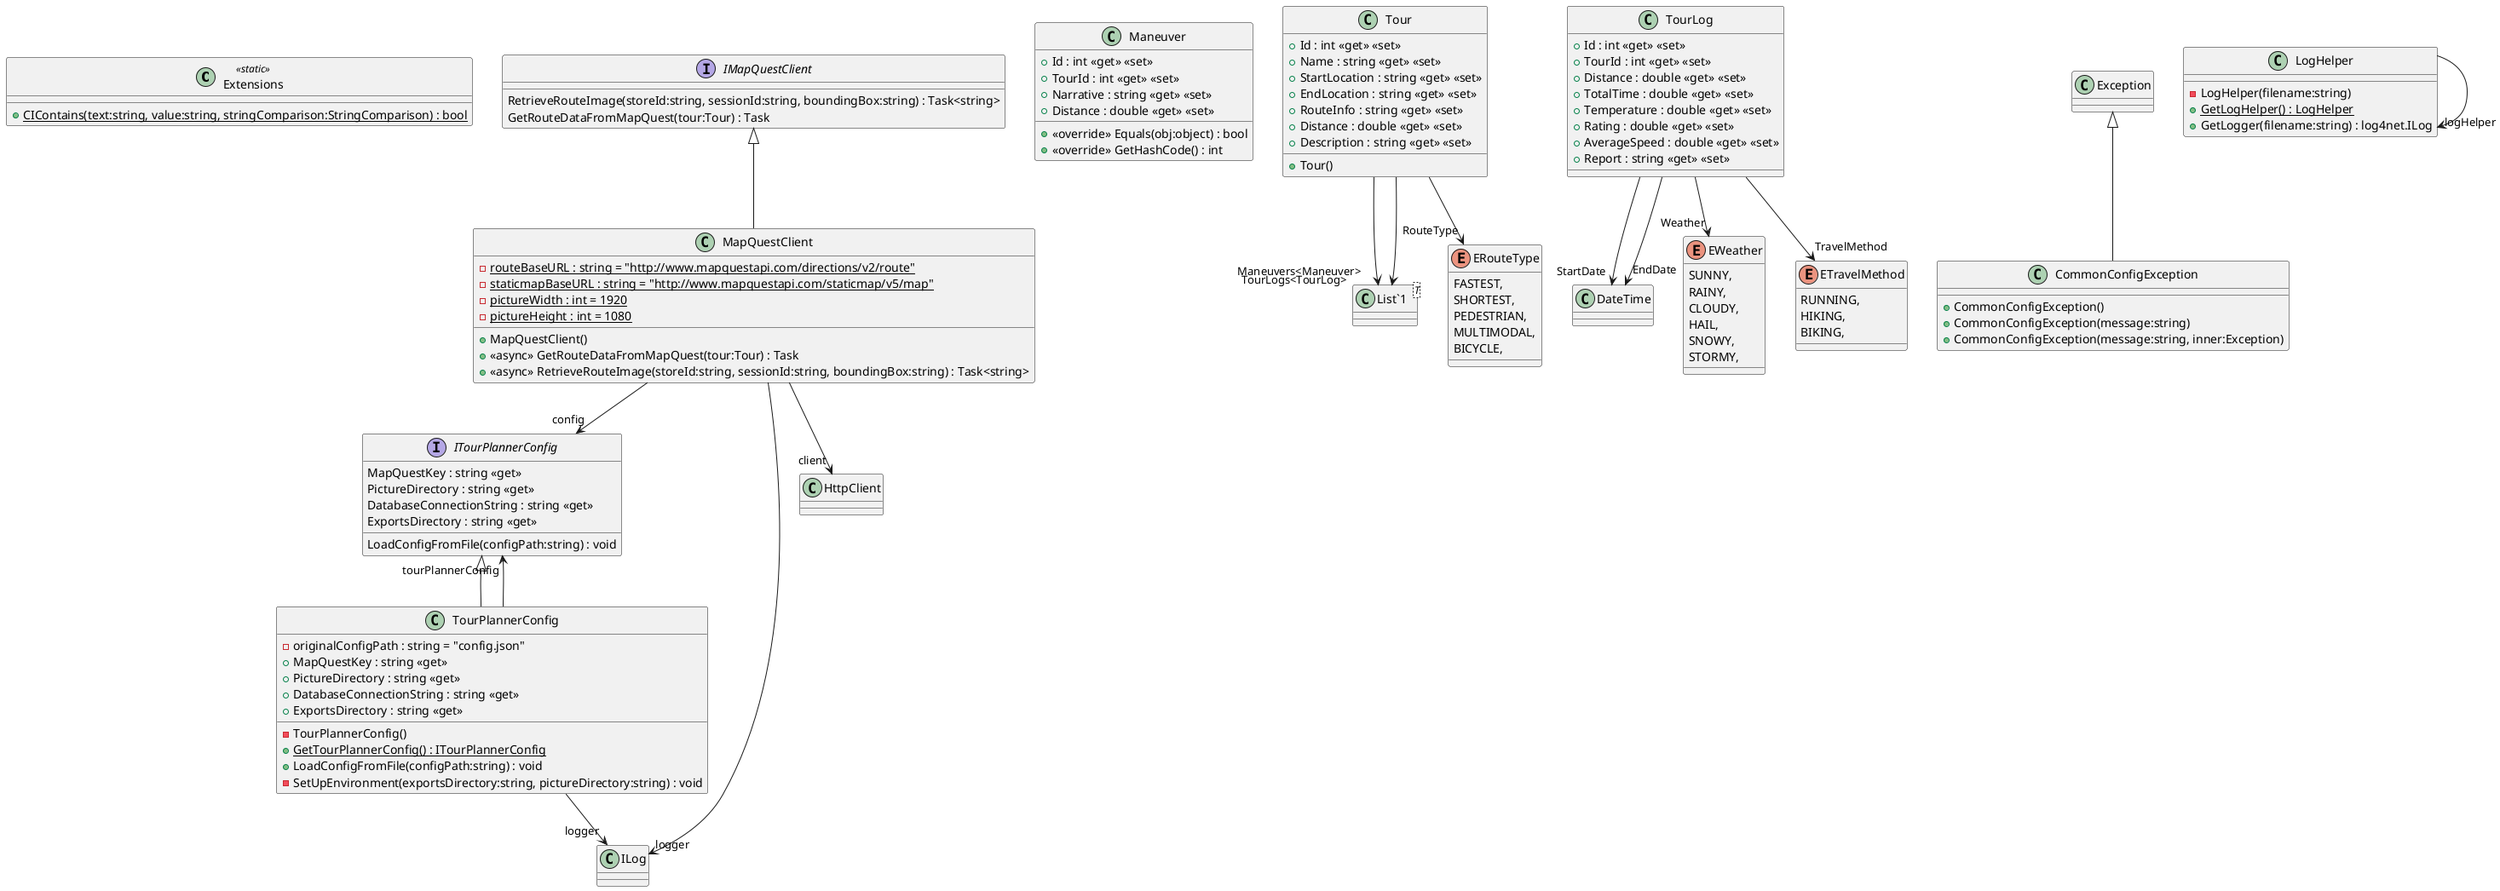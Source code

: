 @startuml
class Extensions <<static>> {
    + {static} CIContains(text:string, value:string, stringComparison:StringComparison) : bool
}
interface ITourPlannerConfig {
    MapQuestKey : string <<get>>
    PictureDirectory : string <<get>>
    DatabaseConnectionString : string <<get>>
    ExportsDirectory : string <<get>>
    LoadConfigFromFile(configPath:string) : void
}
class TourPlannerConfig {
    - originalConfigPath : string = "config.json"
    - TourPlannerConfig()
    + {static} GetTourPlannerConfig() : ITourPlannerConfig
    + LoadConfigFromFile(configPath:string) : void
    - SetUpEnvironment(exportsDirectory:string, pictureDirectory:string) : void
    + MapQuestKey : string <<get>>
    + PictureDirectory : string <<get>>
    + DatabaseConnectionString : string <<get>>
    + ExportsDirectory : string <<get>>
}
ITourPlannerConfig <|-- TourPlannerConfig
TourPlannerConfig --> "tourPlannerConfig" ITourPlannerConfig
TourPlannerConfig --> "logger" ILog
class Maneuver {
    + Id : int <<get>> <<set>>
    + TourId : int <<get>> <<set>>
    + Narrative : string <<get>> <<set>>
    + Distance : double <<get>> <<set>>
    + <<override>> Equals(obj:object) : bool
    + <<override>> GetHashCode() : int
}
class Tour {
    + Tour()
    + Id : int <<get>> <<set>>
    + Name : string <<get>> <<set>>
    + StartLocation : string <<get>> <<set>>
    + EndLocation : string <<get>> <<set>>
    + RouteInfo : string <<get>> <<set>>
    + Distance : double <<get>> <<set>>
    + Description : string <<get>> <<set>>
}
class "List`1"<T> {
}
Tour --> "RouteType" ERouteType
Tour --> "Maneuvers<Maneuver>" "List`1"
Tour --> "TourLogs<TourLog>" "List`1"
class TourLog {
    + Id : int <<get>> <<set>>
    + TourId : int <<get>> <<set>>
    + Distance : double <<get>> <<set>>
    + TotalTime : double <<get>> <<set>>
    + Temperature : double <<get>> <<set>>
    + Rating : double <<get>> <<set>>
    + AverageSpeed : double <<get>> <<set>>
    + Report : string <<get>> <<set>>
}
TourLog --> "StartDate" DateTime
TourLog --> "EndDate" DateTime
TourLog --> "Weather" EWeather
TourLog --> "TravelMethod" ETravelMethod
enum ERouteType {
    FASTEST,
    SHORTEST,
    PEDESTRIAN,
    MULTIMODAL,
    BICYCLE,
}
enum ETravelMethod {
    RUNNING,
    HIKING,
    BIKING,
}
enum EWeather {
    SUNNY,
    RAINY,
    CLOUDY,
    HAIL,
    SNOWY,
    STORMY,
}
class CommonConfigException {
    + CommonConfigException()
    + CommonConfigException(message:string)
    + CommonConfigException(message:string, inner:Exception)
}
Exception <|-- CommonConfigException
class LogHelper {
    - LogHelper(filename:string)
    + {static} GetLogHelper() : LogHelper
    + GetLogger(filename:string) : log4net.ILog
}
LogHelper --> "logHelper" LogHelper
interface IMapQuestClient {
    RetrieveRouteImage(storeId:string, sessionId:string, boundingBox:string) : Task<string>
    GetRouteDataFromMapQuest(tour:Tour) : Task
}
class MapQuestClient {
    - {static} routeBaseURL : string = "http://www.mapquestapi.com/directions/v2/route"
    - {static} staticmapBaseURL : string = "http://www.mapquestapi.com/staticmap/v5/map"
    - {static} pictureWidth : int = 1920
    - {static} pictureHeight : int = 1080
    + MapQuestClient()
    + <<async>> GetRouteDataFromMapQuest(tour:Tour) : Task
    + <<async>> RetrieveRouteImage(storeId:string, sessionId:string, boundingBox:string) : Task<string>
}
IMapQuestClient <|-- MapQuestClient
MapQuestClient --> "client" HttpClient
MapQuestClient --> "config" ITourPlannerConfig
MapQuestClient --> "logger" ILog
@enduml
